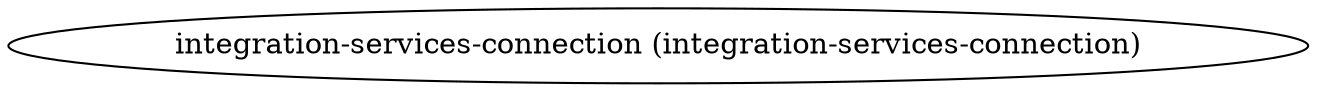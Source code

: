 digraph {
    rankdir="BT"
    "integration-services-connection (integration-services-connection)"
  }